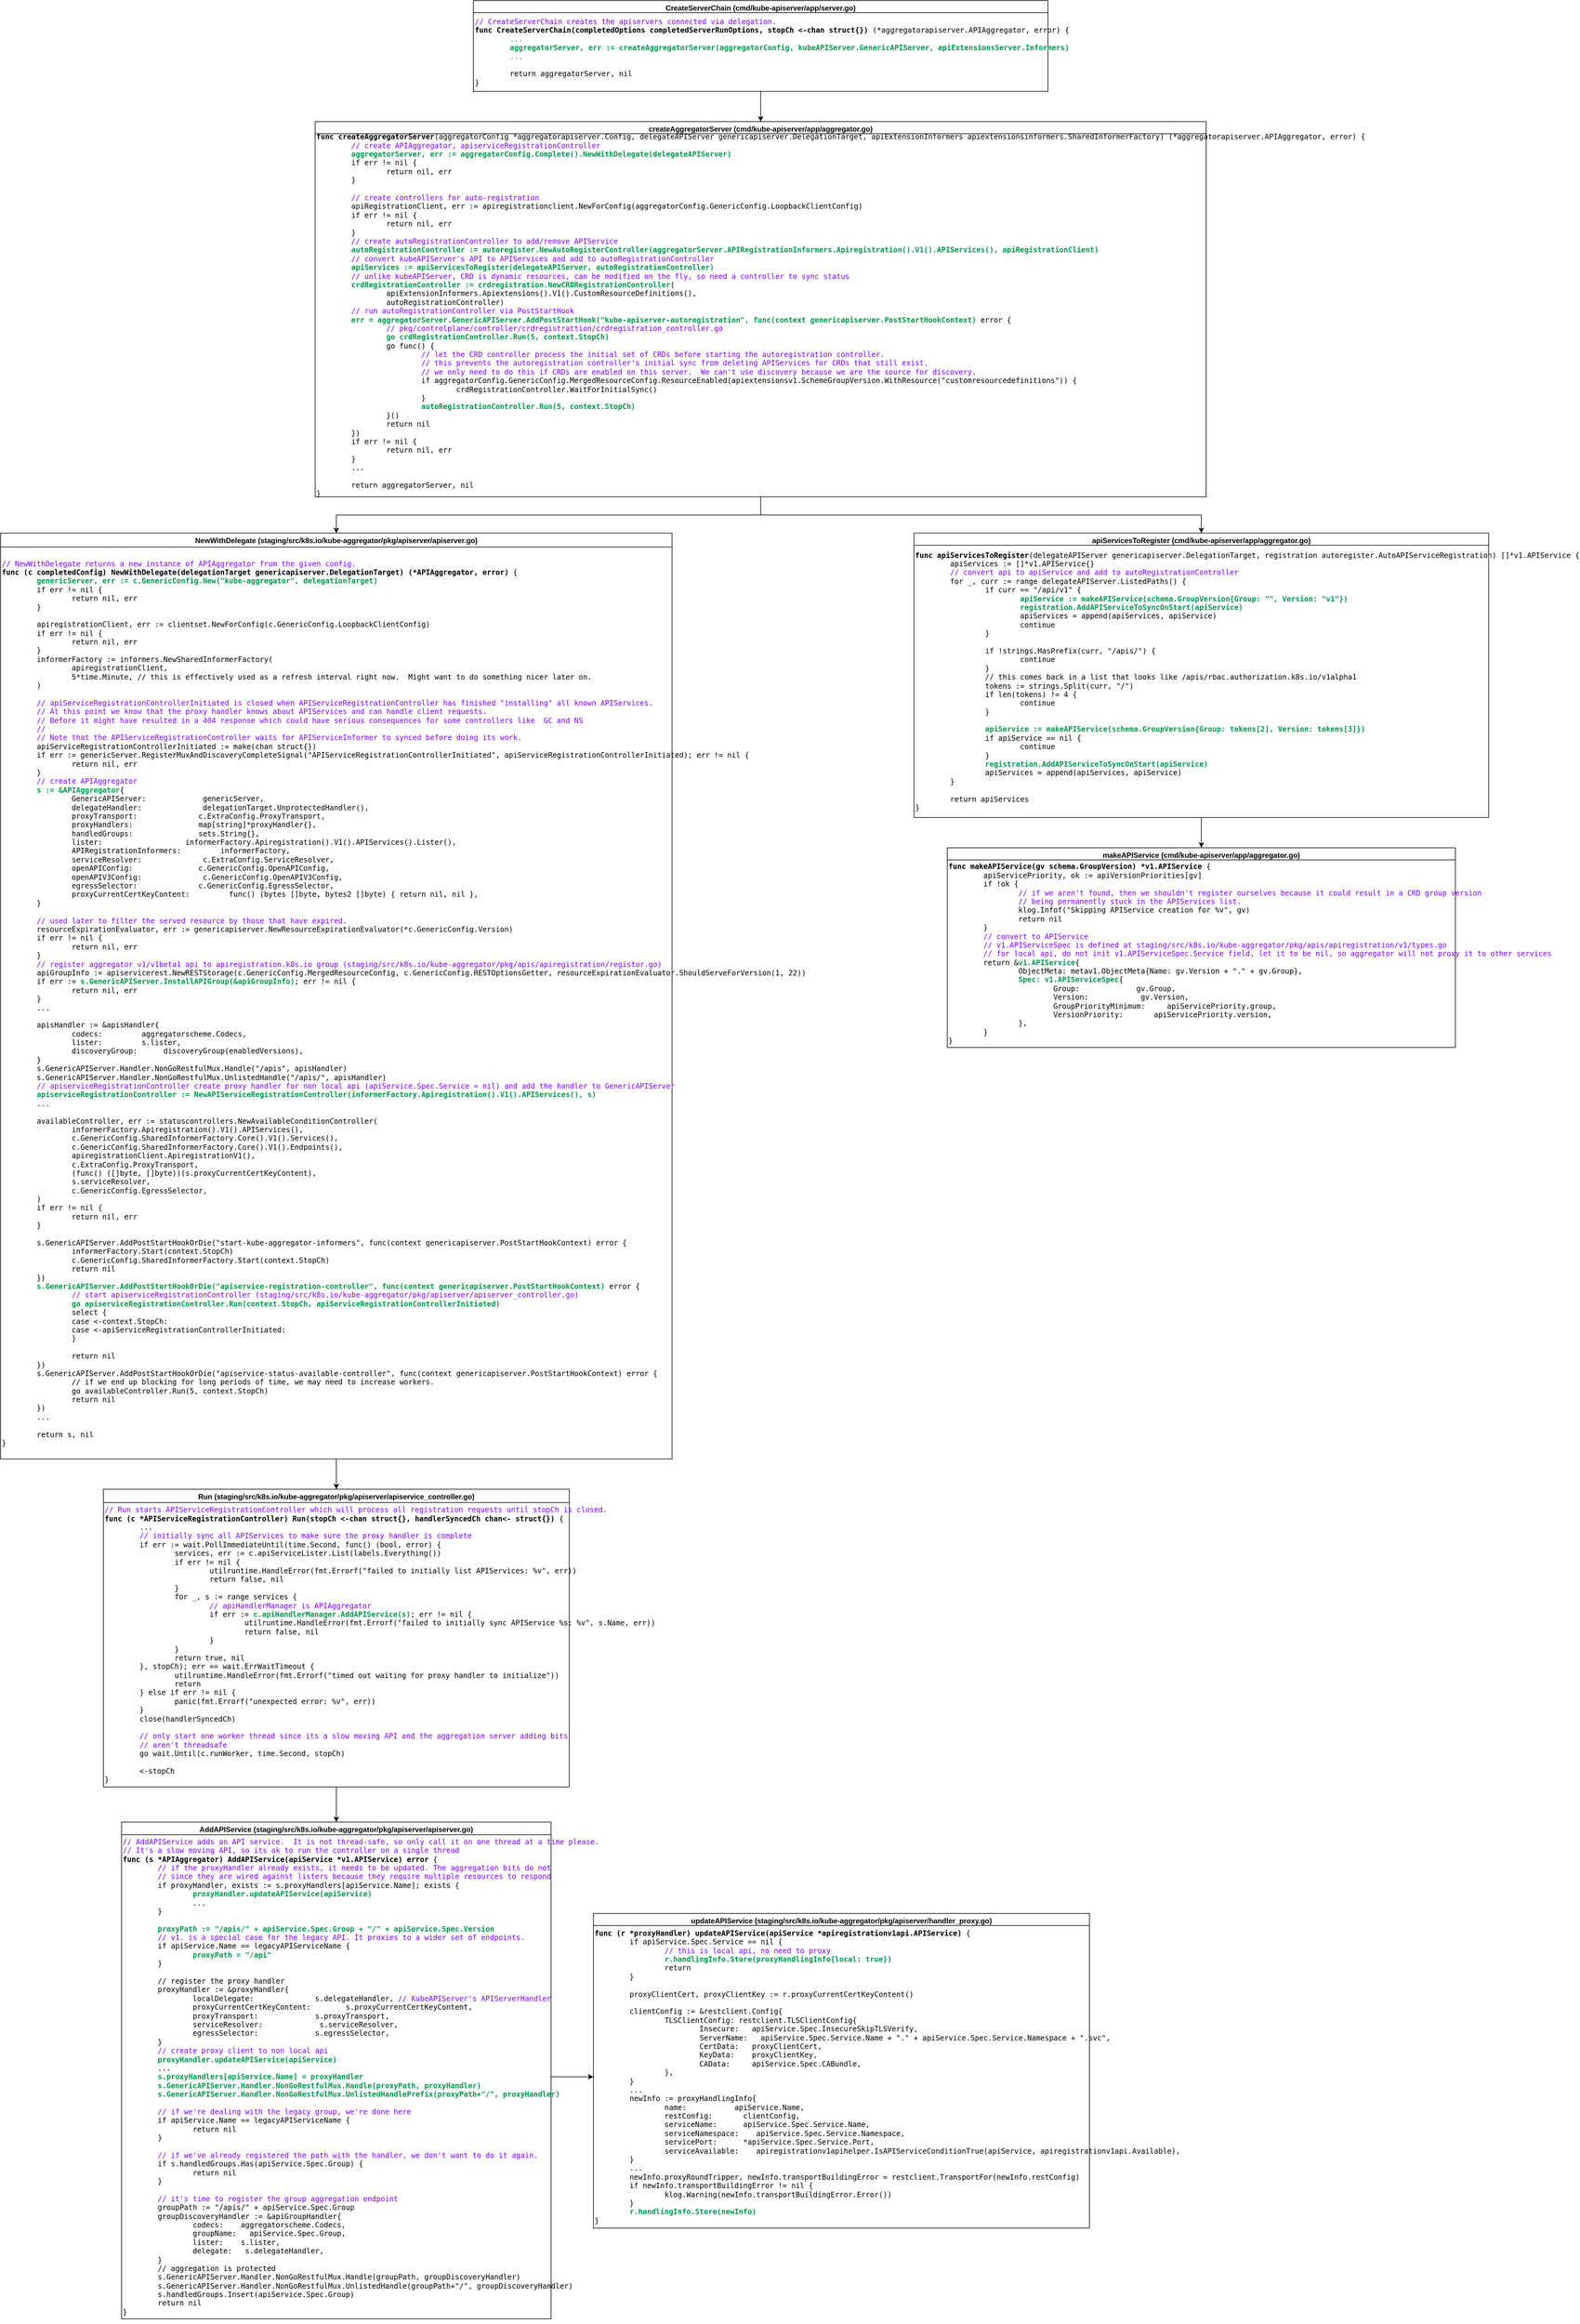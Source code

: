 <mxfile version="19.0.3" type="device"><diagram id="4LEvewqzYpgVIstiUmHd" name="第 1 页"><mxGraphModel dx="2249" dy="2034" grid="1" gridSize="10" guides="1" tooltips="1" connect="1" arrows="1" fold="1" page="1" pageScale="1" pageWidth="827" pageHeight="1169" math="0" shadow="0"><root><mxCell id="0"/><mxCell id="1" parent="0"/><mxCell id="lPHxn0IxdttW5bwTC1RT-1" value="createAggregatorServer (cmd/kube-apiserver/app/aggregator.go)" style="swimlane;" vertex="1" parent="1"><mxGeometry x="50" y="40" width="1473" height="620" as="geometry"/></mxCell><mxCell id="lPHxn0IxdttW5bwTC1RT-2" value="&lt;pre&gt;&lt;b&gt;func createAggregatorServer&lt;/b&gt;(aggregatorConfig *aggregatorapiserver.Config, delegateAPIServer genericapiserver.DelegationTarget, apiExtensionInformers apiextensionsinformers.SharedInformerFactory) (*aggregatorapiserver.APIAggregator, error) {&lt;br&gt;&#9;&lt;font color=&quot;#7f00ff&quot;&gt;// create APIAggregator, apiserviceRegistrationController&lt;/font&gt;&lt;br&gt;&#9;&lt;b&gt;&lt;font color=&quot;#00994d&quot;&gt;aggregatorServer, err := aggregatorConfig.Complete().NewWithDelegate(delegateAPIServer)&lt;/font&gt;&lt;/b&gt;&lt;br&gt;&#9;if err != nil {&lt;br&gt;&#9;&#9;return nil, err&lt;br&gt;&#9;}&lt;br&gt;&lt;br&gt;&#9;&lt;font color=&quot;#7f00ff&quot;&gt;// create controllers for auto-registration&lt;/font&gt;&lt;br&gt;&#9;apiRegistrationClient, err := apiregistrationclient.NewForConfig(aggregatorConfig.GenericConfig.LoopbackClientConfig)&lt;br&gt;&#9;if err != nil {&lt;br&gt;&#9;&#9;return nil, err&lt;br&gt;&#9;}&lt;br&gt;&lt;span style=&quot;&quot;&gt;&#9;&lt;/span&gt;&lt;font color=&quot;#7f00ff&quot;&gt;// create autoRegistrationController to add/remove APIService&lt;/font&gt;&lt;br&gt;&#9;&lt;b&gt;&lt;font color=&quot;#00994d&quot;&gt;autoRegistrationController := autoregister.NewAutoRegisterController(aggregatorServer.APIRegistrationInformers.Apiregistration().V1().APIServices(), apiRegistrationClient)&lt;/font&gt;&lt;/b&gt;&lt;br&gt;&lt;span style=&quot;white-space: pre;&quot;&gt;&#9;&lt;/span&gt;&lt;font color=&quot;#7f00ff&quot;&gt;// convert kubeAPIServer's API to APIServices and add to autoRegistrationController&lt;/font&gt;&lt;br&gt;&#9;&lt;b&gt;&lt;font color=&quot;#00994d&quot;&gt;apiServices := apiServicesToRegister(delegateAPIServer, autoRegistrationController)&lt;/font&gt;&lt;/b&gt;&lt;br&gt;&lt;span style=&quot;white-space: pre;&quot;&gt;&#9;&lt;/span&gt;&lt;font color=&quot;#7f00ff&quot;&gt;// unlike kubeAPIServer, CRD is dynamic resources, can be modified on the fly, so need a controller to sync status &lt;/font&gt;&lt;br&gt;&#9;&lt;b&gt;&lt;font color=&quot;#00994d&quot;&gt;crdRegistrationController := crdregistration.NewCRDRegistrationController&lt;/font&gt;&lt;/b&gt;(&lt;br&gt;&#9;&#9;apiExtensionInformers.Apiextensions().V1().CustomResourceDefinitions(),&lt;br&gt;&#9;&#9;autoRegistrationController)&lt;br&gt;&lt;span style=&quot;white-space: pre;&quot;&gt;&#9;&lt;/span&gt;&lt;font color=&quot;#7f00ff&quot;&gt;// run autoRegistrationController via PostStartHook&lt;/font&gt;&lt;br&gt;&#9;&lt;b&gt;&lt;font color=&quot;#00994d&quot;&gt;err = aggregatorServer.GenericAPIServer.AddPostStartHook(&quot;kube-apiserver-autoregistration&quot;, func(context genericapiserver.PostStartHookContext)&lt;/font&gt;&lt;/b&gt; error {&lt;br&gt;&lt;span style=&quot;white-space: pre;&quot;&gt; &lt;span style=&quot;white-space: pre;&quot;&gt;&#9;&lt;/span&gt;&lt;span style=&quot;white-space: pre;&quot;&gt;&#9;&lt;/span&gt;&lt;/span&gt;&lt;font color=&quot;#7f00ff&quot;&gt;// pkg/controlplane/controller/crdregistrattion/crdregistration_controller.go&lt;/font&gt;&lt;br&gt;&#9;&#9;&lt;font color=&quot;#00994d&quot; style=&quot;&quot;&gt;&lt;b&gt;go crdRegistrationController.Run(5, context.StopCh)&lt;/b&gt;&lt;/font&gt;&lt;br&gt;&#9;&#9;go func() {&lt;br&gt;&lt;font color=&quot;#7f00ff&quot;&gt;&#9;&#9;&#9;// let the CRD controller process the initial set of CRDs before starting the autoregistration controller.&lt;br&gt;&#9;&#9;&#9;// this prevents the autoregistration controller's initial sync from deleting APIServices for CRDs that still exist.&lt;br&gt;&#9;&#9;&#9;// we only need to do this if CRDs are enabled on this server.  We can't use discovery because we are the source for discovery.&lt;/font&gt;&lt;br&gt;&#9;&#9;&#9;if aggregatorConfig.GenericConfig.MergedResourceConfig.ResourceEnabled(apiextensionsv1.SchemeGroupVersion.WithResource(&quot;customresourcedefinitions&quot;)) {&lt;br&gt;&#9;&#9;&#9;&#9;crdRegistrationController.WaitForInitialSync()&lt;br&gt;&#9;&#9;&#9;}&lt;br&gt;&#9;&#9;&#9;&lt;b&gt;&lt;font color=&quot;#00994d&quot;&gt;autoRegistrationController.Run(5, context.StopCh)&lt;/font&gt;&lt;/b&gt;&lt;br&gt;&#9;&#9;}()&lt;br&gt;&#9;&#9;return nil&lt;br&gt;&#9;})&lt;br&gt;&#9;if err != nil {&lt;br&gt;&#9;&#9;return nil, err&lt;br&gt;&#9;}&lt;br&gt;&lt;span style=&quot;white-space: pre;&quot;&gt;&#9;&lt;/span&gt;...&lt;br&gt;&lt;br&gt;&#9;return aggregatorServer, nil&lt;br&gt;}&lt;br&gt;&lt;/pre&gt;" style="rounded=0;whiteSpace=wrap;html=1;align=left;" vertex="1" parent="lPHxn0IxdttW5bwTC1RT-1"><mxGeometry y="20" width="1473" height="600" as="geometry"/></mxCell><mxCell id="lPHxn0IxdttW5bwTC1RT-4" value="NewWithDelegate (staging/src/k8s.io/kube-aggregator/pkg/apiserver/apiserver.go)" style="swimlane;fontColor=#000000;" vertex="1" parent="1"><mxGeometry x="-470" y="720" width="1110" height="1530" as="geometry"/></mxCell><mxCell id="lPHxn0IxdttW5bwTC1RT-5" value="&lt;pre&gt;&lt;font color=&quot;#7f00ff&quot;&gt;// NewWithDelegate returns a new instance of APIAggregator from the given config.&lt;/font&gt;&lt;div&gt;&lt;b&gt;func (c completedConfig) NewWithDelegate(delegationTarget genericapiserver.DelegationTarget) (*APIAggregator, error)&lt;/b&gt; {&lt;/div&gt;&lt;div&gt;&lt;span style=&quot;&quot;&gt;&#9;&lt;/span&gt;&lt;b&gt;&lt;font color=&quot;#00994d&quot;&gt;genericServer, err := c.GenericConfig.New(&quot;kube-aggregator&quot;, delegationTarget)&lt;/font&gt;&lt;/b&gt;&lt;/div&gt;&lt;div&gt;&lt;span style=&quot;&quot;&gt;&#9;&lt;/span&gt;if err != nil {&lt;/div&gt;&lt;div&gt;&lt;span style=&quot;&quot;&gt;&#9;&#9;&lt;/span&gt;return nil, err&lt;/div&gt;&lt;div&gt;&lt;span style=&quot;&quot;&gt;&#9;&lt;/span&gt;}&lt;/div&gt;&lt;div&gt;&lt;span style=&quot;&quot;&gt;&#9;&lt;/span&gt;&lt;br&gt;&lt;/div&gt;&lt;div&gt;&lt;span style=&quot;&quot;&gt;&#9;&lt;/span&gt;apiregistrationClient, err := clientset.NewForConfig(c.GenericConfig.LoopbackClientConfig)&lt;/div&gt;&lt;div&gt;&lt;span style=&quot;&quot;&gt;&#9;&lt;/span&gt;if err != nil {&lt;/div&gt;&lt;div&gt;&lt;span style=&quot;&quot;&gt;&#9;&#9;&lt;/span&gt;return nil, err&lt;/div&gt;&lt;div&gt;&lt;span style=&quot;&quot;&gt;&#9;&lt;/span&gt;}&lt;/div&gt;&lt;div&gt;&lt;span style=&quot;&quot;&gt;&#9;&lt;/span&gt;informerFactory := informers.NewSharedInformerFactory(&lt;/div&gt;&lt;div&gt;&lt;span style=&quot;&quot;&gt;&#9;&#9;&lt;/span&gt;apiregistrationClient,&lt;/div&gt;&lt;div&gt;&lt;span style=&quot;&quot;&gt;&#9;&#9;&lt;/span&gt;5*time.Minute, // this is effectively used as a refresh interval right now.&amp;nbsp; Might want to do something nicer later on.&lt;/div&gt;&lt;div&gt;&lt;span style=&quot;&quot;&gt;&#9;&lt;/span&gt;)&lt;/div&gt;&lt;div&gt;&lt;br&gt;&lt;/div&gt;&lt;div&gt;&lt;font color=&quot;#7f00ff&quot;&gt;&lt;span style=&quot;&quot;&gt;&#9;&lt;/span&gt;// apiServiceRegistrationControllerInitiated is closed when APIServiceRegistrationController has finished &quot;installing&quot; all known APIServices.&lt;/font&gt;&lt;/div&gt;&lt;div&gt;&lt;font color=&quot;#7f00ff&quot;&gt;&lt;span style=&quot;&quot;&gt;&#9;&lt;/span&gt;// At this point we know that the proxy handler knows about APIServices and can handle client requests.&lt;/font&gt;&lt;/div&gt;&lt;div&gt;&lt;font color=&quot;#7f00ff&quot;&gt;&lt;span style=&quot;&quot;&gt;&#9;&lt;/span&gt;// Before it might have resulted in a 404 response which could have serious consequences for some controllers like&amp;nbsp; GC and NS&lt;/font&gt;&lt;/div&gt;&lt;div&gt;&lt;font color=&quot;#7f00ff&quot;&gt;&lt;span style=&quot;&quot;&gt;&#9;&lt;/span&gt;//&lt;/font&gt;&lt;/div&gt;&lt;div&gt;&lt;font color=&quot;#7f00ff&quot;&gt;&lt;span style=&quot;&quot;&gt;&#9;&lt;/span&gt;// Note that the APIServiceRegistrationController waits for APIServiceInformer to synced before doing its work.&lt;/font&gt;&lt;/div&gt;&lt;div&gt;&lt;span style=&quot;&quot;&gt;&#9;&lt;/span&gt;apiServiceRegistrationControllerInitiated := make(chan struct{})&lt;/div&gt;&lt;div&gt;&lt;span style=&quot;&quot;&gt;&#9;&lt;/span&gt;if err := genericServer.RegisterMuxAndDiscoveryCompleteSignal(&quot;APIServiceRegistrationControllerInitiated&quot;, apiServiceRegistrationControllerInitiated); err != nil {&lt;/div&gt;&lt;div&gt;&lt;span style=&quot;&quot;&gt;&#9;&#9;&lt;/span&gt;return nil, err&lt;/div&gt;&lt;div&gt;&lt;span style=&quot;&quot;&gt;&#9;&lt;/span&gt;}&lt;/div&gt;&lt;div&gt;&lt;span style=&quot;&quot;&gt;&#9;&lt;/span&gt;&lt;font color=&quot;#7f00ff&quot;&gt;// create APIAggregator&lt;/font&gt;&lt;br&gt;&lt;/div&gt;&lt;div&gt;&lt;span style=&quot;&quot;&gt;&#9;&lt;/span&gt;&lt;b&gt;&lt;font color=&quot;#00994d&quot;&gt;s := &amp;amp;APIAggregator&lt;/font&gt;&lt;/b&gt;{&lt;/div&gt;&lt;div&gt;&lt;span style=&quot;&quot;&gt;&#9;&#9;&lt;/span&gt;GenericAPIServer:&amp;nbsp; &amp;nbsp; &amp;nbsp;   &amp;nbsp; &amp;nbsp; &amp;nbsp;genericServer,&lt;/div&gt;&lt;div&gt;&lt;span style=&quot;&quot;&gt;&#9;&#9;&lt;/span&gt;delegateHandler:&amp;nbsp; &amp;nbsp; &amp;nbsp; &amp;nbsp;   &amp;nbsp; &amp;nbsp; delegationTarget.UnprotectedHandler(),&lt;/div&gt;&lt;div&gt;&lt;span style=&quot;&quot;&gt;&#9;&#9;&lt;/span&gt;proxyTransport:&amp;nbsp; &amp;nbsp; &amp;nbsp; &amp;nbsp; &amp;nbsp;  &amp;nbsp; &amp;nbsp;c.ExtraConfig.ProxyTransport,&lt;/div&gt;&lt;div&gt;&lt;span style=&quot;&quot;&gt;&#9;&#9;&lt;/span&gt;proxyHandlers:&amp;nbsp; &amp;nbsp; &amp;nbsp; &amp;nbsp; &amp;nbsp; &amp;nbsp;  &amp;nbsp; map[string]*proxyHandler{},&lt;/div&gt;&lt;div&gt;&lt;span style=&quot;&quot;&gt;&#9;&#9;&lt;/span&gt;handledGroups:&amp;nbsp; &amp;nbsp; &amp;nbsp; &amp;nbsp; &amp;nbsp; &amp;nbsp;  &amp;nbsp; sets.String{},&lt;/div&gt;&lt;div&gt;&lt;span style=&quot;&quot;&gt;&#9;&#9;&lt;/span&gt;lister:&amp;nbsp; &amp;nbsp; &amp;nbsp; &amp;nbsp; &amp;nbsp; &amp;nbsp; &amp;nbsp; &amp;nbsp; &amp;nbsp; &amp;nbsp;informerFactory.Apiregistration().V1().APIServices().Lister(),&lt;/div&gt;&lt;div&gt;&lt;span style=&quot;&quot;&gt;&#9;&#9;&lt;/span&gt;APIRegistrationInformers:&amp;nbsp; &amp;nbsp;      informerFactory,&lt;/div&gt;&lt;div&gt;&lt;span style=&quot;&quot;&gt;&#9;&#9;&lt;/span&gt;serviceResolver:&amp;nbsp; &amp;nbsp; &amp;nbsp; &amp;nbsp; &amp;nbsp; &amp;nbsp;   c.ExtraConfig.ServiceResolver,&lt;/div&gt;&lt;div&gt;&lt;span style=&quot;&quot;&gt;&#9;&#9;&lt;/span&gt;openAPIConfig:&amp;nbsp; &amp;nbsp; &amp;nbsp; &amp;nbsp; &amp;nbsp; &amp;nbsp; &amp;nbsp;  c.GenericConfig.OpenAPIConfig,&lt;/div&gt;&lt;div&gt;&lt;span style=&quot;&quot;&gt;&#9;&#9;&lt;/span&gt;openAPIV3Config:&amp;nbsp; &amp;nbsp; &amp;nbsp; &amp;nbsp; &amp;nbsp; &amp;nbsp;   c.GenericConfig.OpenAPIV3Config,&lt;/div&gt;&lt;div&gt;&lt;span style=&quot;&quot;&gt;&#9;&#9;&lt;/span&gt;egressSelector:&amp;nbsp; &amp;nbsp; &amp;nbsp; &amp;nbsp; &amp;nbsp; &amp;nbsp;  &amp;nbsp;c.GenericConfig.EgressSelector,&lt;/div&gt;&lt;div&gt;&lt;span style=&quot;&quot;&gt;&#9;&#9;&lt;/span&gt;proxyCurrentCertKeyContent:         func() (bytes []byte, bytes2 []byte) { return nil, nil },&lt;/div&gt;&lt;div&gt;&lt;span style=&quot;&quot;&gt;&#9;&lt;/span&gt;}&lt;/div&gt;&lt;div&gt;&lt;span style=&quot;&quot;&gt;&#9;&lt;/span&gt;&lt;br&gt;&lt;/div&gt;&lt;div&gt;&lt;span style=&quot;&quot;&gt;&#9;&lt;/span&gt;&lt;font color=&quot;#7f00ff&quot;&gt;// used later to filter the served resource by those that have expired.&lt;/font&gt;&lt;/div&gt;&lt;div&gt;&lt;span style=&quot;&quot;&gt;&#9;&lt;/span&gt;resourceExpirationEvaluator, err := genericapiserver.NewResourceExpirationEvaluator(*c.GenericConfig.Version)&lt;/div&gt;&lt;div&gt;&lt;span style=&quot;&quot;&gt;&#9;&lt;/span&gt;if err != nil {&lt;/div&gt;&lt;div&gt;&lt;span style=&quot;&quot;&gt;&#9;&#9;&lt;/span&gt;return nil, err&lt;/div&gt;&lt;div&gt;&lt;span style=&quot;&quot;&gt;&#9;&lt;/span&gt;}&lt;/div&gt;&lt;div&gt;&lt;span style=&quot;&quot;&gt;&#9;&lt;/span&gt;&lt;font color=&quot;#7f00ff&quot;&gt;// register aggregator v1/v1beta1 api to apiregistration.k8s.io group (staging/src/k8s.io/kube-aggregator/pkg/apis/apiregistration/registor.go)&lt;/font&gt;&lt;br&gt;&lt;/div&gt;&lt;div&gt;&lt;span style=&quot;&quot;&gt;&#9;&lt;/span&gt;apiGroupInfo := apiservicerest.NewRESTStorage(c.GenericConfig.MergedResourceConfig, c.GenericConfig.RESTOptionsGetter, resourceExpirationEvaluator.ShouldServeForVersion(1, 22))&lt;/div&gt;&lt;div&gt;&lt;span style=&quot;&quot;&gt;&#9;&lt;/span&gt;if err := &lt;b&gt;&lt;font color=&quot;#00994d&quot;&gt;s.GenericAPIServer.InstallAPIGroup(&amp;amp;apiGroupInfo)&lt;/font&gt;&lt;/b&gt;; err != nil {&lt;/div&gt;&lt;div&gt;&lt;span style=&quot;&quot;&gt;&#9;&#9;&lt;/span&gt;return nil, err&lt;/div&gt;&lt;div&gt;&lt;span style=&quot;&quot;&gt;&#9;&lt;/span&gt;}&lt;/div&gt;&lt;div&gt;&lt;span style=&quot;&quot;&gt;&#9;&lt;/span&gt;...&lt;br&gt;&lt;/div&gt;&lt;div&gt;&lt;br&gt;&lt;/div&gt;&lt;div&gt;&lt;span style=&quot;&quot;&gt;&#9;&lt;/span&gt;apisHandler := &amp;amp;apisHandler{&lt;/div&gt;&lt;div&gt;&lt;span style=&quot;&quot;&gt;&#9;&#9;&lt;/span&gt;codecs:&amp;nbsp; &amp;nbsp; &amp;nbsp; &amp;nbsp; &amp;nbsp;aggregatorscheme.Codecs,&lt;/div&gt;&lt;div&gt;&lt;span style=&quot;&quot;&gt;&#9;&#9;&lt;/span&gt;lister:&amp;nbsp; &amp;nbsp; &amp;nbsp; &amp;nbsp; &amp;nbsp;s.lister,&lt;/div&gt;&lt;div&gt;&lt;span style=&quot;&quot;&gt;&#9;&#9;&lt;/span&gt;discoveryGroup:      discoveryGroup(enabledVersions),&lt;/div&gt;&lt;div&gt;&lt;span style=&quot;&quot;&gt;&#9;&lt;/span&gt;}&lt;/div&gt;&lt;div&gt;&lt;span style=&quot;&quot;&gt;&#9;&lt;/span&gt;s.GenericAPIServer.Handler.NonGoRestfulMux.Handle(&quot;/apis&quot;, apisHandler)&lt;/div&gt;&lt;div&gt;&lt;span style=&quot;&quot;&gt;&#9;&lt;/span&gt;s.GenericAPIServer.Handler.NonGoRestfulMux.UnlistedHandle(&quot;/apis/&quot;, apisHandler)&lt;/div&gt;&lt;div&gt;&lt;span style=&quot;&quot;&gt;&#9;&lt;/span&gt;&lt;font color=&quot;#7f00ff&quot;&gt;// apiserviceRegistrationController create proxy handler for non local api (apiService.Spec.Service = nil) and add the handler to GenericAPIServer&lt;/font&gt;&lt;br&gt;&lt;/div&gt;&lt;div&gt;&lt;span style=&quot;&quot;&gt;&#9;&lt;/span&gt;&lt;b&gt;&lt;font color=&quot;#00994d&quot;&gt;apiserviceRegistrationController := NewAPIServiceRegistrationController(informerFactory.Apiregistration().V1().APIServices(), s)&lt;/font&gt;&lt;/b&gt;&lt;/div&gt;&lt;div&gt;&lt;span style=&quot;&quot;&gt;&#9;&lt;/span&gt;...&lt;br&gt;&lt;/div&gt;&lt;div&gt;&lt;br&gt;&lt;/div&gt;&lt;div&gt;&lt;span style=&quot;&quot;&gt;&#9;&lt;/span&gt;availableController, err := statuscontrollers.NewAvailableConditionController(&lt;/div&gt;&lt;div&gt;&lt;span style=&quot;&quot;&gt;&#9;&#9;&lt;/span&gt;informerFactory.Apiregistration().V1().APIServices(),&lt;/div&gt;&lt;div&gt;&lt;span style=&quot;&quot;&gt;&#9;&#9;&lt;/span&gt;c.GenericConfig.SharedInformerFactory.Core().V1().Services(),&lt;/div&gt;&lt;div&gt;&lt;span style=&quot;&quot;&gt;&#9;&#9;&lt;/span&gt;c.GenericConfig.SharedInformerFactory.Core().V1().Endpoints(),&lt;/div&gt;&lt;div&gt;&lt;span style=&quot;&quot;&gt;&#9;&#9;&lt;/span&gt;apiregistrationClient.ApiregistrationV1(),&lt;/div&gt;&lt;div&gt;&lt;span style=&quot;&quot;&gt;&#9;&#9;&lt;/span&gt;c.ExtraConfig.ProxyTransport,&lt;/div&gt;&lt;div&gt;&lt;span style=&quot;&quot;&gt;&#9;&#9;&lt;/span&gt;(func() ([]byte, []byte))(s.proxyCurrentCertKeyContent),&lt;/div&gt;&lt;div&gt;&lt;span style=&quot;&quot;&gt;&#9;&#9;&lt;/span&gt;s.serviceResolver,&lt;/div&gt;&lt;div&gt;&lt;span style=&quot;&quot;&gt;&#9;&#9;&lt;/span&gt;c.GenericConfig.EgressSelector,&lt;/div&gt;&lt;div&gt;&lt;span style=&quot;&quot;&gt;&#9;&lt;/span&gt;)&lt;/div&gt;&lt;div&gt;&lt;span style=&quot;&quot;&gt;&#9;&lt;/span&gt;if err != nil {&lt;/div&gt;&lt;div&gt;&lt;span style=&quot;&quot;&gt;&#9;&#9;&lt;/span&gt;return nil, err&lt;/div&gt;&lt;div&gt;&lt;span style=&quot;&quot;&gt;&#9;&lt;/span&gt;}&lt;/div&gt;&lt;div&gt;&lt;br&gt;&lt;/div&gt;&lt;div&gt;&lt;span style=&quot;&quot;&gt;&#9;&lt;/span&gt;s.GenericAPIServer.AddPostStartHookOrDie(&quot;start-kube-aggregator-informers&quot;, func(context genericapiserver.PostStartHookContext) error {&lt;/div&gt;&lt;div&gt;&lt;span style=&quot;&quot;&gt;&#9;&#9;&lt;/span&gt;informerFactory.Start(context.StopCh)&lt;/div&gt;&lt;div&gt;&lt;span style=&quot;&quot;&gt;&#9;&#9;&lt;/span&gt;c.GenericConfig.SharedInformerFactory.Start(context.StopCh)&lt;/div&gt;&lt;div&gt;&lt;span style=&quot;&quot;&gt;&#9;&#9;&lt;/span&gt;return nil&lt;/div&gt;&lt;div&gt;&lt;span style=&quot;&quot;&gt;&#9;&lt;/span&gt;})&lt;/div&gt;&lt;div&gt;&lt;span style=&quot;&quot;&gt;&#9;&lt;/span&gt;&lt;b&gt;&lt;font color=&quot;#00994d&quot;&gt;s.GenericAPIServer.AddPostStartHookOrDie(&quot;apiservice-registration-controller&quot;, func(context genericapiserver.PostStartHookContext)&lt;/font&gt;&lt;/b&gt; error {&lt;/div&gt;&lt;div&gt;&lt;span style=&quot;&quot;&gt;&#9;&lt;/span&gt;&lt;span style=&quot;&quot;&gt;&#9;&lt;/span&gt;&lt;font color=&quot;#7f00ff&quot;&gt;// start apiserviceRegistrationController (staging/src/k8s.io/kube-aggregator/pkg/apiserver/apiserver_controller.go)&lt;/font&gt;&lt;br&gt;&lt;/div&gt;&lt;div&gt;&lt;span style=&quot;&quot;&gt;&#9;&#9;&lt;/span&gt;&lt;b&gt;&lt;font color=&quot;#00994d&quot;&gt;go apiserviceRegistrationController.Run(context.StopCh, apiServiceRegistrationControllerInitiated)&lt;/font&gt;&lt;/b&gt;&lt;/div&gt;&lt;div&gt;&lt;span style=&quot;&quot;&gt;&#9;&#9;&lt;/span&gt;select {&lt;/div&gt;&lt;div&gt;&lt;span style=&quot;&quot;&gt;&#9;&#9;&lt;/span&gt;case &amp;lt;-context.StopCh:&lt;/div&gt;&lt;div&gt;&lt;span style=&quot;&quot;&gt;&#9;&#9;&lt;/span&gt;case &amp;lt;-apiServiceRegistrationControllerInitiated:&lt;/div&gt;&lt;div&gt;&lt;span style=&quot;&quot;&gt;&#9;&#9;&lt;/span&gt;}&lt;/div&gt;&lt;div&gt;&lt;br&gt;&lt;/div&gt;&lt;div&gt;&lt;span style=&quot;&quot;&gt;&#9;&#9;&lt;/span&gt;return nil&lt;/div&gt;&lt;div&gt;&lt;span style=&quot;&quot;&gt;&#9;&lt;/span&gt;})&lt;/div&gt;&lt;div&gt;&lt;span style=&quot;&quot;&gt;&#9;&lt;/span&gt;s.GenericAPIServer.AddPostStartHookOrDie(&quot;apiservice-status-available-controller&quot;, func(context genericapiserver.PostStartHookContext) error {&lt;/div&gt;&lt;div&gt;&lt;span style=&quot;&quot;&gt;&#9;&#9;&lt;/span&gt;// if we end up blocking for long periods of time, we may need to increase workers.&lt;/div&gt;&lt;div&gt;&lt;span style=&quot;&quot;&gt;&#9;&#9;&lt;/span&gt;go availableController.Run(5, context.StopCh)&lt;/div&gt;&lt;div&gt;&lt;span style=&quot;&quot;&gt;&#9;&#9;&lt;/span&gt;return nil&lt;/div&gt;&lt;div&gt;&lt;span style=&quot;&quot;&gt;&#9;&lt;/span&gt;})&lt;/div&gt;&lt;div&gt;&lt;span style=&quot;&quot;&gt;&#9;&lt;/span&gt;...&lt;br&gt;&lt;/div&gt;&lt;div&gt;&lt;br&gt;&lt;/div&gt;&lt;div&gt;&lt;span style=&quot;&quot;&gt;&#9;&lt;/span&gt;return s, nil&lt;/div&gt;&lt;div&gt;}&lt;/div&gt;&lt;/pre&gt;" style="rounded=0;whiteSpace=wrap;html=1;fontColor=#000000;align=left;" vertex="1" parent="lPHxn0IxdttW5bwTC1RT-4"><mxGeometry y="23" width="1110" height="1507" as="geometry"/></mxCell><mxCell id="lPHxn0IxdttW5bwTC1RT-6" value="apiServicesToRegister (cmd/kube-apiserver/app/aggregator.go)" style="swimlane;fontColor=#000000;" vertex="1" parent="1"><mxGeometry x="1040" y="720" width="950" height="470" as="geometry"/></mxCell><mxCell id="lPHxn0IxdttW5bwTC1RT-7" value="&lt;pre&gt;&lt;b&gt;func apiServicesToRegister&lt;/b&gt;(delegateAPIServer genericapiserver.DelegationTarget, registration autoregister.AutoAPIServiceRegistration) []*v1.APIService {&lt;div&gt;&lt;span style=&quot;&quot;&gt;&#9;&lt;/span&gt;apiServices := []*v1.APIService{}&lt;/div&gt;&lt;div&gt;&lt;span style=&quot;&quot;&gt;&#9;&lt;/span&gt;&lt;font color=&quot;#7f00ff&quot;&gt;// convert api to apiService and add to autoRegistrationController&lt;/font&gt;&lt;br&gt;&lt;/div&gt;&lt;div&gt;&lt;span style=&quot;&quot;&gt;&#9;&lt;/span&gt;for _, curr := range delegateAPIServer.ListedPaths() {&lt;/div&gt;&lt;div&gt;&lt;span style=&quot;&quot;&gt;&#9;&#9;&lt;/span&gt;if curr == &quot;/api/v1&quot; {&lt;/div&gt;&lt;div&gt;&lt;span style=&quot;&quot;&gt;&#9;&#9;&#9;&lt;/span&gt;&lt;b&gt;&lt;font color=&quot;#00994d&quot;&gt;apiService := makeAPIService(schema.GroupVersion{Group: &quot;&quot;, Version: &quot;v1&quot;})&lt;/font&gt;&lt;/b&gt;&lt;/div&gt;&lt;div&gt;&lt;span style=&quot;&quot;&gt;&#9;&#9;&#9;&lt;/span&gt;&lt;b&gt;&lt;font color=&quot;#00994d&quot;&gt;registration.AddAPIServiceToSyncOnStart(apiService)&lt;/font&gt;&lt;/b&gt;&lt;/div&gt;&lt;div&gt;&lt;span style=&quot;&quot;&gt;&#9;&#9;&#9;&lt;/span&gt;apiServices = append(apiServices, apiService)&lt;/div&gt;&lt;div&gt;&lt;span style=&quot;&quot;&gt;&#9;&#9;&#9;&lt;/span&gt;continue&lt;/div&gt;&lt;div&gt;&lt;span style=&quot;&quot;&gt;&#9;&#9;&lt;/span&gt;}&lt;/div&gt;&lt;div&gt;&lt;br&gt;&lt;/div&gt;&lt;div&gt;&lt;span style=&quot;&quot;&gt;&#9;&#9;&lt;/span&gt;if !strings.HasPrefix(curr, &quot;/apis/&quot;) {&lt;/div&gt;&lt;div&gt;&lt;span style=&quot;&quot;&gt;&#9;&#9;&#9;&lt;/span&gt;continue&lt;/div&gt;&lt;div&gt;&lt;span style=&quot;&quot;&gt;&#9;&#9;&lt;/span&gt;}&lt;/div&gt;&lt;div&gt;&lt;span style=&quot;&quot;&gt;&#9;&#9;&lt;/span&gt;// this comes back in a list that looks like /apis/rbac.authorization.k8s.io/v1alpha1&lt;/div&gt;&lt;div&gt;&lt;span style=&quot;&quot;&gt;&#9;&#9;&lt;/span&gt;tokens := strings.Split(curr, &quot;/&quot;)&lt;/div&gt;&lt;div&gt;&lt;span style=&quot;&quot;&gt;&#9;&#9;&lt;/span&gt;if len(tokens) != 4 {&lt;/div&gt;&lt;div&gt;&lt;span style=&quot;&quot;&gt;&#9;&#9;&#9;&lt;/span&gt;continue&lt;/div&gt;&lt;div&gt;&lt;span style=&quot;&quot;&gt;&#9;&#9;&lt;/span&gt;}&lt;/div&gt;&lt;div&gt;&lt;br&gt;&lt;/div&gt;&lt;div&gt;&lt;span style=&quot;&quot;&gt;&#9;&#9;&lt;/span&gt;&lt;b&gt;&lt;font color=&quot;#00994d&quot;&gt;apiService := makeAPIService(schema.GroupVersion{Group: tokens[2], Version: tokens[3]})&lt;/font&gt;&lt;/b&gt;&lt;/div&gt;&lt;div&gt;&lt;span style=&quot;&quot;&gt;&#9;&#9;&lt;/span&gt;if apiService == nil {&lt;/div&gt;&lt;div&gt;&lt;span style=&quot;&quot;&gt;&#9;&#9;&#9;&lt;/span&gt;continue&lt;/div&gt;&lt;div&gt;&lt;span style=&quot;&quot;&gt;&#9;&#9;&lt;/span&gt;}&lt;/div&gt;&lt;div&gt;&lt;span style=&quot;&quot;&gt;&#9;&#9;&lt;/span&gt;&lt;b&gt;&lt;font color=&quot;#00994d&quot;&gt;registration.AddAPIServiceToSyncOnStart(apiService)&lt;/font&gt;&lt;/b&gt;&lt;/div&gt;&lt;div&gt;&lt;span style=&quot;&quot;&gt;&#9;&#9;&lt;/span&gt;apiServices = append(apiServices, apiService)&lt;/div&gt;&lt;div&gt;&lt;span style=&quot;&quot;&gt;&#9;&lt;/span&gt;}&lt;/div&gt;&lt;div&gt;&lt;br&gt;&lt;/div&gt;&lt;div&gt;&lt;span style=&quot;&quot;&gt;&#9;&lt;/span&gt;return apiServices&lt;/div&gt;&lt;div&gt;}&lt;/div&gt;&lt;/pre&gt;" style="rounded=0;whiteSpace=wrap;html=1;fontColor=#000000;align=left;" vertex="1" parent="lPHxn0IxdttW5bwTC1RT-6"><mxGeometry y="20" width="950" height="450" as="geometry"/></mxCell><mxCell id="lPHxn0IxdttW5bwTC1RT-8" value="makeAPIService (cmd/kube-apiserver/app/aggregator.go)" style="swimlane;fontColor=#000000;" vertex="1" parent="1"><mxGeometry x="1095" y="1240" width="840" height="330" as="geometry"/></mxCell><mxCell id="lPHxn0IxdttW5bwTC1RT-9" value="&lt;pre&gt;&lt;b&gt;func makeAPIService(gv schema.GroupVersion) *v1.APIService&lt;/b&gt; {&lt;div&gt;&lt;span style=&quot;&quot;&gt;&#9;&lt;/span&gt;apiServicePriority, ok := apiVersionPriorities[gv]&lt;/div&gt;&lt;div&gt;&lt;span style=&quot;&quot;&gt;&#9;&lt;/span&gt;if !ok {&lt;/div&gt;&lt;div&gt;&lt;font color=&quot;#7f00ff&quot;&gt;&lt;span style=&quot;&quot;&gt;&#9;&#9;&lt;/span&gt;// if we aren't found, then we shouldn't register ourselves because it could result in a CRD group version&lt;/font&gt;&lt;/div&gt;&lt;div&gt;&lt;font color=&quot;#7f00ff&quot;&gt;&lt;span style=&quot;&quot;&gt;&#9;&#9;&lt;/span&gt;// being permanently stuck in the APIServices list.&lt;/font&gt;&lt;/div&gt;&lt;div&gt;&lt;span style=&quot;&quot;&gt;&#9;&#9;&lt;/span&gt;klog.Infof(&quot;Skipping APIService creation for %v&quot;, gv)&lt;/div&gt;&lt;div&gt;&lt;span style=&quot;&quot;&gt;&#9;&#9;&lt;/span&gt;return nil&lt;/div&gt;&lt;div&gt;&lt;span style=&quot;&quot;&gt;&#9;&lt;/span&gt;}&lt;/div&gt;&lt;div&gt;&lt;font color=&quot;#7f00ff&quot;&gt;&lt;span style=&quot;white-space: pre;&quot;&gt;&#9;&lt;/span&gt;// convert to APIService&lt;/font&gt;&lt;/div&gt;&lt;div&gt;&lt;font color=&quot;#7f00ff&quot;&gt;&lt;span style=&quot;white-space: pre;&quot;&gt;&#9;&lt;/span&gt;// v1.APIServiceSpec is defined at staging/src/k8s.io/kube-aggregator/pkg/apis/apiregistration/v1/types.go&lt;br&gt;&lt;/font&gt;&lt;/div&gt;&lt;div&gt;&lt;font color=&quot;#7f00ff&quot;&gt;&lt;span style=&quot;white-space: pre;&quot;&gt;&#9;&lt;/span&gt;// for local api, do not init v1.APIServiceSpec.Service field, let it to be nil, so aggregator will not proxy it to other services&lt;/font&gt;&lt;br&gt;&lt;/div&gt;&lt;div&gt;&lt;span style=&quot;&quot;&gt;&#9;&lt;/span&gt;return &amp;amp;&lt;b&gt;&lt;font color=&quot;#00994d&quot;&gt;v1.APIService&lt;/font&gt;&lt;/b&gt;{&lt;/div&gt;&lt;div&gt;&lt;span style=&quot;&quot;&gt;&#9;&#9;&lt;/span&gt;ObjectMeta: metav1.ObjectMeta{Name: gv.Version + &quot;.&quot; + gv.Group},&lt;/div&gt;&lt;div&gt;&lt;span style=&quot;&quot;&gt;&#9;&#9;&lt;/span&gt;&lt;b&gt;&lt;font color=&quot;#00994d&quot;&gt;Spec: v1.APIServiceSpec&lt;/font&gt;&lt;/b&gt;{&lt;/div&gt;&lt;div&gt;&lt;span style=&quot;&quot;&gt;&#9;&#9;&#9;&lt;/span&gt;Group:&amp;nbsp; &amp;nbsp; &amp;nbsp; &amp;nbsp; &amp;nbsp; &amp;nbsp; &amp;nbsp;gv.Group,&lt;/div&gt;&lt;div&gt;&lt;span style=&quot;&quot;&gt;&#9;&#9;&#9;&lt;/span&gt;Version:&amp;nbsp; &amp;nbsp; &amp;nbsp; &amp;nbsp; &amp;nbsp; &amp;nbsp; gv.Version,&lt;/div&gt;&lt;div&gt;&lt;span style=&quot;&quot;&gt;&#9;&#9;&#9;&lt;/span&gt;GroupPriorityMinimum:     apiServicePriority.group,&lt;/div&gt;&lt;div&gt;&lt;span style=&quot;&quot;&gt;&#9;&#9;&#9;&lt;/span&gt;VersionPriority:&amp;nbsp; &amp;nbsp; &amp;nbsp;  apiServicePriority.version,&lt;/div&gt;&lt;div&gt;&lt;span style=&quot;&quot;&gt;&#9;&#9;&lt;/span&gt;},&lt;/div&gt;&lt;div&gt;&lt;span style=&quot;&quot;&gt;&#9;&lt;/span&gt;}&lt;/div&gt;&lt;div&gt;}&lt;/div&gt;&lt;/pre&gt;" style="rounded=0;whiteSpace=wrap;html=1;fontColor=#000000;align=left;" vertex="1" parent="lPHxn0IxdttW5bwTC1RT-8"><mxGeometry y="20" width="840" height="310" as="geometry"/></mxCell><mxCell id="lPHxn0IxdttW5bwTC1RT-10" value="Run (staging/src/k8s.io/kube-aggregator/pkg/apiserver/apiservice_controller.go)" style="swimlane;fontColor=#000000;" vertex="1" parent="1"><mxGeometry x="-300" y="2300" width="770" height="492" as="geometry"/></mxCell><mxCell id="lPHxn0IxdttW5bwTC1RT-11" value="&lt;pre&gt;&lt;font color=&quot;#7f00ff&quot;&gt;// Run starts APIServiceRegistrationController which will process all registration requests until stopCh is closed.&lt;/font&gt;&lt;div&gt;&lt;b&gt;func (c *APIServiceRegistrationController) Run(stopCh &amp;lt;-chan struct{}, handlerSyncedCh chan&amp;lt;- struct{})&lt;/b&gt; {&lt;/div&gt;&lt;div&gt;&lt;span style=&quot;white-space: pre;&quot;&gt;&#9;&lt;/span&gt;...&lt;br&gt;&lt;/div&gt;&lt;div&gt;&lt;span style=&quot;&quot;&gt;&#9;&lt;/span&gt;&lt;font color=&quot;#7f00ff&quot;&gt;// initially sync all APIServices to make sure the proxy handler is complete&lt;/font&gt;&lt;/div&gt;&lt;div&gt;&lt;span style=&quot;&quot;&gt;&#9;&lt;/span&gt;if err := wait.PollImmediateUntil(time.Second, func() (bool, error) {&lt;/div&gt;&lt;div&gt;&lt;span style=&quot;&quot;&gt;&#9;&#9;&lt;/span&gt;services, err := c.apiServiceLister.List(labels.Everything())&lt;/div&gt;&lt;div&gt;&lt;span style=&quot;&quot;&gt;&#9;&#9;&lt;/span&gt;if err != nil {&lt;/div&gt;&lt;div&gt;&lt;span style=&quot;&quot;&gt;&#9;&#9;&#9;&lt;/span&gt;utilruntime.HandleError(fmt.Errorf(&quot;failed to initially list APIServices: %v&quot;, err))&lt;/div&gt;&lt;div&gt;&lt;span style=&quot;&quot;&gt;&#9;&#9;&#9;&lt;/span&gt;return false, nil&lt;/div&gt;&lt;div&gt;&lt;span style=&quot;&quot;&gt;&#9;&#9;&lt;/span&gt;}&lt;/div&gt;&lt;div&gt;&lt;span style=&quot;&quot;&gt;&#9;&#9;&lt;/span&gt;for _, s := range services {&lt;/div&gt;&lt;div&gt;&lt;span style=&quot;white-space: pre;&quot;&gt;&#9;&lt;/span&gt;&lt;span style=&quot;white-space: pre;&quot;&gt;&#9;&lt;/span&gt;&lt;span style=&quot;white-space: pre;&quot;&gt;&#9;&lt;/span&gt;&lt;font color=&quot;#7f00ff&quot;&gt;// apiHandlerManager is APIAggregator&lt;/font&gt;&lt;br&gt;&lt;/div&gt;&lt;div&gt;&lt;span style=&quot;&quot;&gt;&#9;&#9;&#9;&lt;/span&gt;if err := &lt;b&gt;&lt;font color=&quot;#00994d&quot;&gt;c.apiHandlerManager.AddAPIService(s)&lt;/font&gt;&lt;/b&gt;; err != nil {&lt;/div&gt;&lt;div&gt;&lt;span style=&quot;&quot;&gt;&#9;&#9;&#9;&#9;&lt;/span&gt;utilruntime.HandleError(fmt.Errorf(&quot;failed to initially sync APIService %s: %v&quot;, s.Name, err))&lt;/div&gt;&lt;div&gt;&lt;span style=&quot;&quot;&gt;&#9;&#9;&#9;&#9;&lt;/span&gt;return false, nil&lt;/div&gt;&lt;div&gt;&lt;span style=&quot;&quot;&gt;&#9;&#9;&#9;&lt;/span&gt;}&lt;/div&gt;&lt;div&gt;&lt;span style=&quot;&quot;&gt;&#9;&#9;&lt;/span&gt;}&lt;/div&gt;&lt;div&gt;&lt;span style=&quot;&quot;&gt;&#9;&#9;&lt;/span&gt;return true, nil&lt;/div&gt;&lt;div&gt;&lt;span style=&quot;&quot;&gt;&#9;&lt;/span&gt;}, stopCh); err == wait.ErrWaitTimeout {&lt;/div&gt;&lt;div&gt;&lt;span style=&quot;&quot;&gt;&#9;&#9;&lt;/span&gt;utilruntime.HandleError(fmt.Errorf(&quot;timed out waiting for proxy handler to initialize&quot;))&lt;/div&gt;&lt;div&gt;&lt;span style=&quot;&quot;&gt;&#9;&#9;&lt;/span&gt;return&lt;/div&gt;&lt;div&gt;&lt;span style=&quot;&quot;&gt;&#9;&lt;/span&gt;} else if err != nil {&lt;/div&gt;&lt;div&gt;&lt;span style=&quot;&quot;&gt;&#9;&#9;&lt;/span&gt;panic(fmt.Errorf(&quot;unexpected error: %v&quot;, err))&lt;/div&gt;&lt;div&gt;&lt;span style=&quot;&quot;&gt;&#9;&lt;/span&gt;}&lt;/div&gt;&lt;div&gt;&lt;span style=&quot;&quot;&gt;&#9;&lt;/span&gt;close(handlerSyncedCh)&lt;/div&gt;&lt;div&gt;&lt;br&gt;&lt;/div&gt;&lt;div&gt;&lt;font color=&quot;#7f00ff&quot;&gt;&lt;span style=&quot;&quot;&gt;&#9;&lt;/span&gt;// only start one worker thread since its a slow moving API and the aggregation server adding bits&lt;/font&gt;&lt;/div&gt;&lt;div&gt;&lt;font color=&quot;#7f00ff&quot;&gt;&lt;span style=&quot;&quot;&gt;&#9;&lt;/span&gt;// aren't threadsafe&lt;/font&gt;&lt;/div&gt;&lt;div&gt;&lt;span style=&quot;&quot;&gt;&#9;&lt;/span&gt;go wait.Until(c.runWorker, time.Second, stopCh)&lt;/div&gt;&lt;div&gt;&lt;br&gt;&lt;/div&gt;&lt;div&gt;&lt;span style=&quot;&quot;&gt;&#9;&lt;/span&gt;&amp;lt;-stopCh&lt;/div&gt;&lt;div&gt;}&lt;/div&gt;&lt;/pre&gt;" style="rounded=0;whiteSpace=wrap;html=1;fontColor=#000000;align=left;" vertex="1" parent="lPHxn0IxdttW5bwTC1RT-10"><mxGeometry y="22" width="770" height="470" as="geometry"/></mxCell><mxCell id="lPHxn0IxdttW5bwTC1RT-12" value="AddAPIService (staging/src/k8s.io/kube-aggregator/pkg/apiserver/apiserver.go)" style="swimlane;fontColor=#000000;" vertex="1" parent="1"><mxGeometry x="-270" y="2850" width="710" height="820" as="geometry"/></mxCell><mxCell id="lPHxn0IxdttW5bwTC1RT-13" value="&lt;pre&gt;&lt;font color=&quot;#7f00ff&quot;&gt;// AddAPIService adds an API service.&amp;nbsp; It is not thread-safe, so only call it on one thread at a time please.&lt;/font&gt;&lt;div&gt;&lt;font color=&quot;#7f00ff&quot;&gt;// It's a slow moving API, so its ok to run the controller on a single thread&lt;/font&gt;&lt;/div&gt;&lt;div&gt;&lt;b&gt;func (s *APIAggregator) AddAPIService(apiService *v1.APIService) error&lt;/b&gt; {&lt;/div&gt;&lt;div&gt;&lt;span style=&quot;&quot;&gt;&#9;&lt;/span&gt;&lt;font color=&quot;#7f00ff&quot;&gt;// if the proxyHandler already exists, it needs to be updated. The aggregation bits do not&lt;/font&gt;&lt;/div&gt;&lt;div&gt;&lt;font color=&quot;#7f00ff&quot;&gt;&lt;span style=&quot;&quot;&gt;&#9;&lt;/span&gt;// since they are wired against listers because they require multiple resources to respond&lt;/font&gt;&lt;/div&gt;&lt;div&gt;&lt;span style=&quot;&quot;&gt;&#9;&lt;/span&gt;if proxyHandler, exists := s.proxyHandlers[apiService.Name]; exists {&lt;/div&gt;&lt;div&gt;&lt;span style=&quot;&quot;&gt;&#9;&#9;&lt;/span&gt;&lt;b&gt;&lt;font color=&quot;#00994d&quot;&gt;proxyHandler.updateAPIService(apiService)&lt;/font&gt;&lt;/b&gt;&lt;/div&gt;&lt;div&gt;&lt;span style=&quot;&quot;&gt;&#9;&lt;/span&gt;&lt;span style=&quot;&quot;&gt;&#9;&lt;/span&gt;...&lt;br&gt;&lt;/div&gt;&lt;div&gt;&lt;span style=&quot;&quot;&gt;&#9;&lt;/span&gt;}&lt;/div&gt;&lt;div&gt;&lt;br&gt;&lt;/div&gt;&lt;div&gt;&lt;span style=&quot;&quot;&gt;&#9;&lt;/span&gt;&lt;b&gt;&lt;font color=&quot;#00994d&quot;&gt;proxyPath := &quot;/apis/&quot; + apiService.Spec.Group + &quot;/&quot; + apiService.Spec.Version&lt;/font&gt;&lt;/b&gt;&lt;/div&gt;&lt;div&gt;&lt;span style=&quot;&quot;&gt;&#9;&lt;/span&gt;&lt;font color=&quot;#7f00ff&quot;&gt;// v1. is a special case for the legacy API. It proxies to a wider set of endpoints.&lt;/font&gt;&lt;/div&gt;&lt;div&gt;&lt;span style=&quot;&quot;&gt;&#9;&lt;/span&gt;if apiService.Name == legacyAPIServiceName {&lt;/div&gt;&lt;div&gt;&lt;span style=&quot;&quot;&gt;&#9;&#9;&lt;/span&gt;&lt;b&gt;&lt;font color=&quot;#00994d&quot;&gt;proxyPath = &quot;/api&quot;&lt;/font&gt;&lt;/b&gt;&lt;/div&gt;&lt;div&gt;&lt;span style=&quot;&quot;&gt;&#9;&lt;/span&gt;}&lt;/div&gt;&lt;div&gt;&lt;br&gt;&lt;/div&gt;&lt;div&gt;&lt;span style=&quot;&quot;&gt;&#9;&lt;/span&gt;// register the proxy handler&lt;/div&gt;&lt;div&gt;&lt;span style=&quot;&quot;&gt;&#9;&lt;/span&gt;proxyHandler := &amp;amp;proxyHandler{&lt;/div&gt;&lt;div&gt;&lt;span style=&quot;&quot;&gt;&#9;&#9;&lt;/span&gt;localDelegate:&amp;nbsp; &amp;nbsp; &amp;nbsp; &amp;nbsp; &amp;nbsp; &amp;nbsp; &amp;nbsp; s.delegateHandler, &lt;font color=&quot;#7f00ff&quot;&gt;// KubeAPIServer's APIServerHandler&lt;/font&gt;&lt;/div&gt;&lt;div&gt;&lt;span style=&quot;&quot;&gt;&#9;&#9;&lt;/span&gt;proxyCurrentCertKeyContent:        s.proxyCurrentCertKeyContent,&lt;/div&gt;&lt;div&gt;&lt;span style=&quot;&quot;&gt;&#9;&#9;&lt;/span&gt;proxyTransport:&amp;nbsp; &amp;nbsp; &amp;nbsp; &amp;nbsp; &amp;nbsp; &amp;nbsp; &amp;nbsp;s.proxyTransport,&lt;/div&gt;&lt;div&gt;&lt;span style=&quot;&quot;&gt;&#9;&#9;&lt;/span&gt;serviceResolver:&amp;nbsp; &amp;nbsp; &amp;nbsp; &amp;nbsp; &amp;nbsp; &amp;nbsp;  s.serviceResolver,&lt;/div&gt;&lt;div&gt;&lt;span style=&quot;&quot;&gt;&#9;&#9;&lt;/span&gt;egressSelector:&amp;nbsp; &amp;nbsp; &amp;nbsp; &amp;nbsp; &amp;nbsp; &amp;nbsp; &amp;nbsp;s.egressSelector,&lt;/div&gt;&lt;div&gt;&lt;span style=&quot;&quot;&gt;&#9;&lt;/span&gt;}&lt;/div&gt;&lt;div&gt;&lt;span style=&quot;&quot;&gt;&#9;&lt;/span&gt;&lt;font color=&quot;#7f00ff&quot;&gt;// create proxy client to non local api&lt;/font&gt;&lt;br&gt;&lt;/div&gt;&lt;div&gt;&lt;span style=&quot;&quot;&gt;&#9;&lt;/span&gt;&lt;b&gt;&lt;font color=&quot;#00994d&quot;&gt;proxyHandler.updateAPIService(apiService)&lt;/font&gt;&lt;/b&gt;&lt;/div&gt;&lt;div&gt;&lt;span style=&quot;&quot;&gt;&#9;&lt;/span&gt;...&lt;br&gt;&lt;/div&gt;&lt;div&gt;&lt;span style=&quot;&quot;&gt;&#9;&lt;/span&gt;&lt;span style=&quot;background-color: initial;&quot;&gt;&lt;b&gt;&lt;font color=&quot;#00994d&quot;&gt;s.proxyHandlers[apiService.Name] = proxyHandler&lt;/font&gt;&lt;/b&gt;&lt;/span&gt;&lt;/div&gt;&lt;div&gt;&lt;span style=&quot;&quot;&gt;&#9;&lt;/span&gt;&lt;b&gt;&lt;font color=&quot;#00994d&quot;&gt;s.GenericAPIServer.Handler.NonGoRestfulMux.Handle(proxyPath, proxyHandler)&lt;/font&gt;&lt;/b&gt;&lt;/div&gt;&lt;div&gt;&lt;span style=&quot;&quot;&gt;&#9;&lt;/span&gt;&lt;b&gt;&lt;font color=&quot;#00994d&quot;&gt;s.GenericAPIServer.Handler.NonGoRestfulMux.UnlistedHandlePrefix(proxyPath+&quot;/&quot;, proxyHandler)&lt;/font&gt;&lt;/b&gt;&lt;/div&gt;&lt;div&gt;&lt;br&gt;&lt;/div&gt;&lt;div&gt;&lt;span style=&quot;&quot;&gt;&#9;&lt;/span&gt;&lt;font color=&quot;#7f00ff&quot;&gt;// if we're dealing with the legacy group, we're done here&lt;/font&gt;&lt;/div&gt;&lt;div&gt;&lt;span style=&quot;&quot;&gt;&#9;&lt;/span&gt;if apiService.Name == legacyAPIServiceName {&lt;/div&gt;&lt;div&gt;&lt;span style=&quot;&quot;&gt;&#9;&#9;&lt;/span&gt;return nil&lt;/div&gt;&lt;div&gt;&lt;span style=&quot;&quot;&gt;&#9;&lt;/span&gt;}&lt;/div&gt;&lt;div&gt;&lt;br&gt;&lt;/div&gt;&lt;div&gt;&lt;span style=&quot;&quot;&gt;&#9;&lt;/span&gt;&lt;font color=&quot;#7f00ff&quot;&gt;// if we've already registered the path with the handler, we don't want to do it again.&lt;/font&gt;&lt;/div&gt;&lt;div&gt;&lt;span style=&quot;&quot;&gt;&#9;&lt;/span&gt;if s.handledGroups.Has(apiService.Spec.Group) {&lt;/div&gt;&lt;div&gt;&lt;span style=&quot;&quot;&gt;&#9;&#9;&lt;/span&gt;return nil&lt;/div&gt;&lt;div&gt;&lt;span style=&quot;&quot;&gt;&#9;&lt;/span&gt;}&lt;/div&gt;&lt;div&gt;&lt;br&gt;&lt;/div&gt;&lt;div&gt;&lt;span style=&quot;&quot;&gt;&#9;&lt;/span&gt;&lt;font color=&quot;#7f00ff&quot;&gt;// it's time to register the group aggregation endpoint&lt;/font&gt;&lt;/div&gt;&lt;div&gt;&lt;span style=&quot;&quot;&gt;&#9;&lt;/span&gt;groupPath := &quot;/apis/&quot; + apiService.Spec.Group&lt;/div&gt;&lt;div&gt;&lt;span style=&quot;&quot;&gt;&#9;&lt;/span&gt;groupDiscoveryHandler := &amp;amp;apiGroupHandler{&lt;/div&gt;&lt;div&gt;&lt;span style=&quot;&quot;&gt;&#9;&#9;&lt;/span&gt;codecs:&amp;nbsp; &amp;nbsp; aggregatorscheme.Codecs,&lt;/div&gt;&lt;div&gt;&lt;span style=&quot;&quot;&gt;&#9;&#9;&lt;/span&gt;groupName:   apiService.Spec.Group,&lt;/div&gt;&lt;div&gt;&lt;span style=&quot;&quot;&gt;&#9;&#9;&lt;/span&gt;lister:&amp;nbsp; &amp;nbsp; s.lister,&lt;/div&gt;&lt;div&gt;&lt;span style=&quot;&quot;&gt;&#9;&#9;&lt;/span&gt;delegate:&amp;nbsp;  s.delegateHandler,&lt;/div&gt;&lt;div&gt;&lt;span style=&quot;&quot;&gt;&#9;&lt;/span&gt;}&lt;/div&gt;&lt;div&gt;&lt;span style=&quot;&quot;&gt;&#9;&lt;/span&gt;// aggregation is protected&lt;/div&gt;&lt;div&gt;&lt;span style=&quot;&quot;&gt;&#9;&lt;/span&gt;s.GenericAPIServer.Handler.NonGoRestfulMux.Handle(groupPath, groupDiscoveryHandler)&lt;/div&gt;&lt;div&gt;&lt;span style=&quot;&quot;&gt;&#9;&lt;/span&gt;s.GenericAPIServer.Handler.NonGoRestfulMux.UnlistedHandle(groupPath+&quot;/&quot;, groupDiscoveryHandler)&lt;/div&gt;&lt;div&gt;&lt;span style=&quot;&quot;&gt;&#9;&lt;/span&gt;s.handledGroups.Insert(apiService.Spec.Group)&lt;/div&gt;&lt;div&gt;&lt;span style=&quot;&quot;&gt;&#9;&lt;/span&gt;return nil&lt;/div&gt;&lt;div&gt;}&lt;/div&gt;&lt;/pre&gt;" style="rounded=0;whiteSpace=wrap;html=1;fontColor=#000000;align=left;" vertex="1" parent="lPHxn0IxdttW5bwTC1RT-12"><mxGeometry y="21" width="710" height="800" as="geometry"/></mxCell><mxCell id="lPHxn0IxdttW5bwTC1RT-14" value="updateAPIService (staging/src/k8s.io/kube-aggregator/pkg/apiserver/handler_proxy.go)" style="swimlane;fontColor=#000000;" vertex="1" parent="1"><mxGeometry x="510" y="3001" width="820" height="520" as="geometry"/></mxCell><mxCell id="lPHxn0IxdttW5bwTC1RT-15" value="&lt;pre&gt;&lt;b&gt;func (r *proxyHandler) updateAPIService(apiService *apiregistrationv1api.APIService)&lt;/b&gt; {&lt;div&gt;&lt;span style=&quot;&quot;&gt;&#9;&lt;/span&gt;if apiService.Spec.Service == nil {&lt;/div&gt;&lt;div&gt;&lt;span style=&quot;white-space: pre;&quot;&gt;&#9;&lt;/span&gt;&lt;span style=&quot;white-space: pre;&quot;&gt;&#9;&lt;/span&gt;&lt;font color=&quot;#7f00ff&quot;&gt;// this is local api, no need to proxy&lt;/font&gt;&lt;br&gt;&lt;/div&gt;&lt;div&gt;&lt;span style=&quot;&quot;&gt;&#9;&#9;&lt;/span&gt;&lt;b&gt;&lt;font color=&quot;#00994d&quot;&gt;r.handlingInfo.Store(proxyHandlingInfo{local: true})&lt;/font&gt;&lt;/b&gt;&lt;/div&gt;&lt;div&gt;&lt;span style=&quot;&quot;&gt;&#9;&#9;&lt;/span&gt;return&lt;/div&gt;&lt;div&gt;&lt;span style=&quot;&quot;&gt;&#9;&lt;/span&gt;}&lt;/div&gt;&lt;div&gt;&lt;br&gt;&lt;/div&gt;&lt;div&gt;&lt;span style=&quot;&quot;&gt;&#9;&lt;/span&gt;proxyClientCert, proxyClientKey := r.proxyCurrentCertKeyContent()&lt;/div&gt;&lt;div&gt;&lt;br&gt;&lt;/div&gt;&lt;div&gt;&lt;span style=&quot;&quot;&gt;&#9;&lt;/span&gt;clientConfig := &amp;amp;restclient.Config{&lt;/div&gt;&lt;div&gt;&lt;span style=&quot;&quot;&gt;&#9;&#9;&lt;/span&gt;TLSClientConfig: restclient.TLSClientConfig{&lt;/div&gt;&lt;div&gt;&lt;span style=&quot;&quot;&gt;&#9;&#9;&#9;&lt;/span&gt;Insecure:&amp;nbsp; &amp;nbsp;apiService.Spec.InsecureSkipTLSVerify,&lt;/div&gt;&lt;div&gt;&lt;span style=&quot;&quot;&gt;&#9;&#9;&#9;&lt;/span&gt;ServerName:   apiService.Spec.Service.Name + &quot;.&quot; + apiService.Spec.Service.Namespace + &quot;.svc&quot;,&lt;/div&gt;&lt;div&gt;&lt;span style=&quot;&quot;&gt;&#9;&#9;&#9;&lt;/span&gt;CertData:&amp;nbsp; &amp;nbsp;proxyClientCert,&lt;/div&gt;&lt;div&gt;&lt;span style=&quot;&quot;&gt;&#9;&#9;&#9;&lt;/span&gt;KeyData:&amp;nbsp; &amp;nbsp; proxyClientKey,&lt;/div&gt;&lt;div&gt;&lt;span style=&quot;&quot;&gt;&#9;&#9;&#9;&lt;/span&gt;CAData:&amp;nbsp; &amp;nbsp;  apiService.Spec.CABundle,&lt;/div&gt;&lt;div&gt;&lt;span style=&quot;&quot;&gt;&#9;&#9;&lt;/span&gt;},&lt;/div&gt;&lt;div&gt;&lt;span style=&quot;&quot;&gt;&#9;&lt;/span&gt;}&lt;/div&gt;&lt;div&gt;&lt;span style=&quot;white-space: pre;&quot;&gt;&#9;&lt;/span&gt;...&lt;br&gt;&lt;/div&gt;&lt;div&gt;&lt;span style=&quot;&quot;&gt;&#9;&lt;/span&gt;newInfo := proxyHandlingInfo{&lt;/div&gt;&lt;div&gt;&lt;span style=&quot;&quot;&gt;&#9;&#9;&lt;/span&gt;name:&amp;nbsp; &amp;nbsp; &amp;nbsp; &amp;nbsp; &amp;nbsp;  apiService.Name,&lt;/div&gt;&lt;div&gt;&lt;span style=&quot;&quot;&gt;&#9;&#9;&lt;/span&gt;restConfig:&amp;nbsp; &amp;nbsp; &amp;nbsp;  clientConfig,&lt;/div&gt;&lt;div&gt;&lt;span style=&quot;&quot;&gt;&#9;&#9;&lt;/span&gt;serviceName:&amp;nbsp; &amp;nbsp; &amp;nbsp; apiService.Spec.Service.Name,&lt;/div&gt;&lt;div&gt;&lt;span style=&quot;&quot;&gt;&#9;&#9;&lt;/span&gt;serviceNamespace:    apiService.Spec.Service.Namespace,&lt;/div&gt;&lt;div&gt;&lt;span style=&quot;&quot;&gt;&#9;&#9;&lt;/span&gt;servicePort:&amp;nbsp; &amp;nbsp; &amp;nbsp; *apiService.Spec.Service.Port,&lt;/div&gt;&lt;div&gt;&lt;span style=&quot;&quot;&gt;&#9;&#9;&lt;/span&gt;serviceAvailable:    apiregistrationv1apihelper.IsAPIServiceConditionTrue(apiService, apiregistrationv1api.Available),&lt;/div&gt;&lt;div&gt;&lt;span style=&quot;&quot;&gt;&#9;&lt;/span&gt;}&lt;/div&gt;&lt;div&gt;&lt;span style=&quot;white-space: pre;&quot;&gt;&#9;&lt;/span&gt;...&lt;br&gt;&lt;/div&gt;&lt;div&gt;&lt;span style=&quot;&quot;&gt;&#9;&lt;/span&gt;newInfo.proxyRoundTripper, newInfo.transportBuildingError = restclient.TransportFor(newInfo.restConfig)&lt;/div&gt;&lt;div&gt;&lt;span style=&quot;&quot;&gt;&#9;&lt;/span&gt;if newInfo.transportBuildingError != nil {&lt;/div&gt;&lt;div&gt;&lt;span style=&quot;&quot;&gt;&#9;&#9;&lt;/span&gt;klog.Warning(newInfo.transportBuildingError.Error())&lt;/div&gt;&lt;div&gt;&lt;span style=&quot;&quot;&gt;&#9;&lt;/span&gt;}&lt;/div&gt;&lt;div&gt;&lt;span style=&quot;&quot;&gt;&#9;&lt;/span&gt;&lt;b&gt;&lt;font color=&quot;#00994d&quot;&gt;r.handlingInfo.Store(newInfo)&lt;/font&gt;&lt;/b&gt;&lt;/div&gt;&lt;div&gt;}&lt;/div&gt;&lt;/pre&gt;" style="rounded=0;whiteSpace=wrap;html=1;fontColor=#000000;align=left;" vertex="1" parent="lPHxn0IxdttW5bwTC1RT-14"><mxGeometry y="20" width="820" height="500" as="geometry"/></mxCell><mxCell id="lPHxn0IxdttW5bwTC1RT-16" value="CreateServerChain (cmd/kube-apiserver/app/server.go)" style="swimlane;fontColor=#000000;" vertex="1" parent="1"><mxGeometry x="311.5" y="-160" width="950" height="150" as="geometry"/></mxCell><mxCell id="lPHxn0IxdttW5bwTC1RT-18" value="&lt;pre&gt;&lt;font color=&quot;#7f00ff&quot;&gt;// CreateServerChain creates the apiservers connected via delegation.&lt;/font&gt;&lt;div&gt;&lt;font color=&quot;#000000&quot;&gt;&lt;b&gt;func CreateServerChain(completedOptions completedServerRunOptions, stopCh &amp;lt;-chan struct{})&lt;/b&gt; (*aggregatorapiserver.APIAggregator, error) {&lt;/font&gt;&lt;/div&gt;&lt;div&gt;&lt;span style=&quot;white-space: pre;&quot;&gt;&#9;&lt;/span&gt;...&lt;br&gt;&lt;/div&gt;&lt;div&gt;&lt;span style=&quot;color: rgb(0, 0, 0);&quot;&gt;&#9;&lt;/span&gt;&lt;b style=&quot;&quot;&gt;aggregatorServer, err := createAggregatorServer(aggregatorConfig, kubeAPIServer.GenericAPIServer, apiExtensionsServer.Informers)&lt;/b&gt;&lt;/div&gt;&lt;div&gt;&lt;span style=&quot;white-space: pre;&quot;&gt;&#9;&lt;/span&gt;...&lt;br&gt;&lt;/div&gt;&lt;div&gt;&lt;font color=&quot;#000000&quot;&gt;&lt;br&gt;&lt;/font&gt;&lt;/div&gt;&lt;div&gt;&lt;font color=&quot;#000000&quot;&gt;&lt;span style=&quot;&quot;&gt;&#9;&lt;/span&gt;return aggregatorServer, nil&lt;/font&gt;&lt;/div&gt;&lt;div&gt;&lt;font color=&quot;#000000&quot;&gt;}&lt;/font&gt;&lt;/div&gt;&lt;/pre&gt;" style="rounded=0;whiteSpace=wrap;html=1;fontColor=#00994D;align=left;" vertex="1" parent="lPHxn0IxdttW5bwTC1RT-16"><mxGeometry y="20" width="950" height="130" as="geometry"/></mxCell><mxCell id="lPHxn0IxdttW5bwTC1RT-19" style="edgeStyle=orthogonalEdgeStyle;rounded=0;orthogonalLoop=1;jettySize=auto;html=1;exitX=0.5;exitY=1;exitDx=0;exitDy=0;entryX=0.5;entryY=0;entryDx=0;entryDy=0;fontColor=#00994D;" edge="1" parent="1" source="lPHxn0IxdttW5bwTC1RT-18" target="lPHxn0IxdttW5bwTC1RT-1"><mxGeometry relative="1" as="geometry"/></mxCell><mxCell id="lPHxn0IxdttW5bwTC1RT-20" style="edgeStyle=orthogonalEdgeStyle;rounded=0;orthogonalLoop=1;jettySize=auto;html=1;exitX=0.5;exitY=1;exitDx=0;exitDy=0;entryX=0.5;entryY=0;entryDx=0;entryDy=0;fontColor=#00994D;" edge="1" parent="1" source="lPHxn0IxdttW5bwTC1RT-2" target="lPHxn0IxdttW5bwTC1RT-4"><mxGeometry relative="1" as="geometry"/></mxCell><mxCell id="lPHxn0IxdttW5bwTC1RT-21" style="edgeStyle=orthogonalEdgeStyle;rounded=0;orthogonalLoop=1;jettySize=auto;html=1;exitX=0.5;exitY=1;exitDx=0;exitDy=0;entryX=0.5;entryY=0;entryDx=0;entryDy=0;fontColor=#00994D;" edge="1" parent="1" source="lPHxn0IxdttW5bwTC1RT-2" target="lPHxn0IxdttW5bwTC1RT-6"><mxGeometry relative="1" as="geometry"/></mxCell><mxCell id="lPHxn0IxdttW5bwTC1RT-22" style="edgeStyle=orthogonalEdgeStyle;rounded=0;orthogonalLoop=1;jettySize=auto;html=1;exitX=0.5;exitY=1;exitDx=0;exitDy=0;entryX=0.5;entryY=0;entryDx=0;entryDy=0;fontColor=#00994D;" edge="1" parent="1" source="lPHxn0IxdttW5bwTC1RT-7" target="lPHxn0IxdttW5bwTC1RT-8"><mxGeometry relative="1" as="geometry"/></mxCell><mxCell id="lPHxn0IxdttW5bwTC1RT-23" style="edgeStyle=orthogonalEdgeStyle;rounded=0;orthogonalLoop=1;jettySize=auto;html=1;exitX=0.5;exitY=1;exitDx=0;exitDy=0;entryX=0.5;entryY=0;entryDx=0;entryDy=0;fontColor=#00994D;" edge="1" parent="1" source="lPHxn0IxdttW5bwTC1RT-5" target="lPHxn0IxdttW5bwTC1RT-10"><mxGeometry relative="1" as="geometry"/></mxCell><mxCell id="lPHxn0IxdttW5bwTC1RT-24" style="edgeStyle=orthogonalEdgeStyle;rounded=0;orthogonalLoop=1;jettySize=auto;html=1;exitX=0.5;exitY=1;exitDx=0;exitDy=0;entryX=0.5;entryY=0;entryDx=0;entryDy=0;fontColor=#00994D;" edge="1" parent="1" source="lPHxn0IxdttW5bwTC1RT-11" target="lPHxn0IxdttW5bwTC1RT-12"><mxGeometry relative="1" as="geometry"/></mxCell><mxCell id="lPHxn0IxdttW5bwTC1RT-26" style="edgeStyle=orthogonalEdgeStyle;rounded=0;orthogonalLoop=1;jettySize=auto;html=1;exitX=1;exitY=0.5;exitDx=0;exitDy=0;entryX=0;entryY=0.5;entryDx=0;entryDy=0;fontColor=#00994D;" edge="1" parent="1" source="lPHxn0IxdttW5bwTC1RT-13" target="lPHxn0IxdttW5bwTC1RT-15"><mxGeometry relative="1" as="geometry"/></mxCell></root></mxGraphModel></diagram></mxfile>